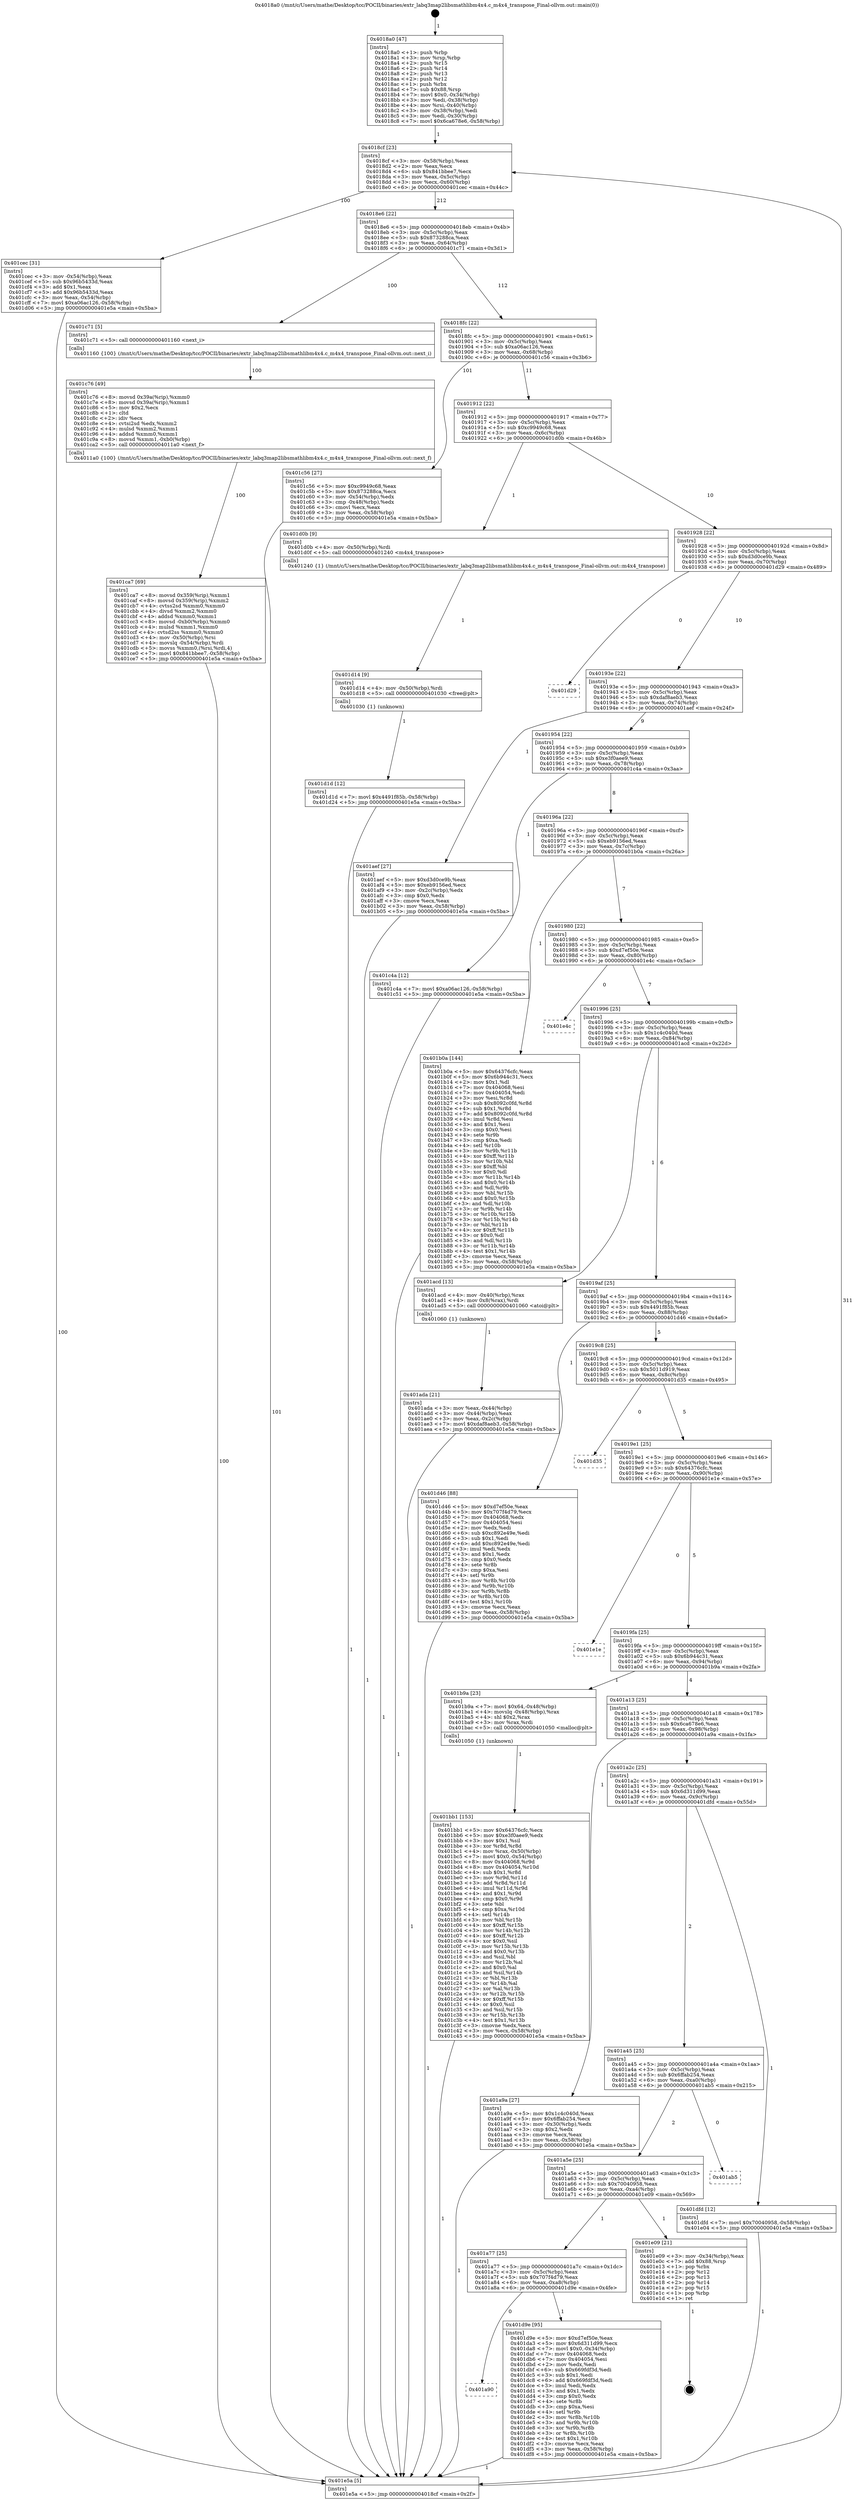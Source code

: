 digraph "0x4018a0" {
  label = "0x4018a0 (/mnt/c/Users/mathe/Desktop/tcc/POCII/binaries/extr_labq3map2libsmathlibm4x4.c_m4x4_transpose_Final-ollvm.out::main(0))"
  labelloc = "t"
  node[shape=record]

  Entry [label="",width=0.3,height=0.3,shape=circle,fillcolor=black,style=filled]
  "0x4018cf" [label="{
     0x4018cf [23]\l
     | [instrs]\l
     &nbsp;&nbsp;0x4018cf \<+3\>: mov -0x58(%rbp),%eax\l
     &nbsp;&nbsp;0x4018d2 \<+2\>: mov %eax,%ecx\l
     &nbsp;&nbsp;0x4018d4 \<+6\>: sub $0x841bbee7,%ecx\l
     &nbsp;&nbsp;0x4018da \<+3\>: mov %eax,-0x5c(%rbp)\l
     &nbsp;&nbsp;0x4018dd \<+3\>: mov %ecx,-0x60(%rbp)\l
     &nbsp;&nbsp;0x4018e0 \<+6\>: je 0000000000401cec \<main+0x44c\>\l
  }"]
  "0x401cec" [label="{
     0x401cec [31]\l
     | [instrs]\l
     &nbsp;&nbsp;0x401cec \<+3\>: mov -0x54(%rbp),%eax\l
     &nbsp;&nbsp;0x401cef \<+5\>: sub $0x96b5433d,%eax\l
     &nbsp;&nbsp;0x401cf4 \<+3\>: add $0x1,%eax\l
     &nbsp;&nbsp;0x401cf7 \<+5\>: add $0x96b5433d,%eax\l
     &nbsp;&nbsp;0x401cfc \<+3\>: mov %eax,-0x54(%rbp)\l
     &nbsp;&nbsp;0x401cff \<+7\>: movl $0xa06ac126,-0x58(%rbp)\l
     &nbsp;&nbsp;0x401d06 \<+5\>: jmp 0000000000401e5a \<main+0x5ba\>\l
  }"]
  "0x4018e6" [label="{
     0x4018e6 [22]\l
     | [instrs]\l
     &nbsp;&nbsp;0x4018e6 \<+5\>: jmp 00000000004018eb \<main+0x4b\>\l
     &nbsp;&nbsp;0x4018eb \<+3\>: mov -0x5c(%rbp),%eax\l
     &nbsp;&nbsp;0x4018ee \<+5\>: sub $0x873288ca,%eax\l
     &nbsp;&nbsp;0x4018f3 \<+3\>: mov %eax,-0x64(%rbp)\l
     &nbsp;&nbsp;0x4018f6 \<+6\>: je 0000000000401c71 \<main+0x3d1\>\l
  }"]
  Exit [label="",width=0.3,height=0.3,shape=circle,fillcolor=black,style=filled,peripheries=2]
  "0x401c71" [label="{
     0x401c71 [5]\l
     | [instrs]\l
     &nbsp;&nbsp;0x401c71 \<+5\>: call 0000000000401160 \<next_i\>\l
     | [calls]\l
     &nbsp;&nbsp;0x401160 \{100\} (/mnt/c/Users/mathe/Desktop/tcc/POCII/binaries/extr_labq3map2libsmathlibm4x4.c_m4x4_transpose_Final-ollvm.out::next_i)\l
  }"]
  "0x4018fc" [label="{
     0x4018fc [22]\l
     | [instrs]\l
     &nbsp;&nbsp;0x4018fc \<+5\>: jmp 0000000000401901 \<main+0x61\>\l
     &nbsp;&nbsp;0x401901 \<+3\>: mov -0x5c(%rbp),%eax\l
     &nbsp;&nbsp;0x401904 \<+5\>: sub $0xa06ac126,%eax\l
     &nbsp;&nbsp;0x401909 \<+3\>: mov %eax,-0x68(%rbp)\l
     &nbsp;&nbsp;0x40190c \<+6\>: je 0000000000401c56 \<main+0x3b6\>\l
  }"]
  "0x401a90" [label="{
     0x401a90\l
  }", style=dashed]
  "0x401c56" [label="{
     0x401c56 [27]\l
     | [instrs]\l
     &nbsp;&nbsp;0x401c56 \<+5\>: mov $0xc9949c68,%eax\l
     &nbsp;&nbsp;0x401c5b \<+5\>: mov $0x873288ca,%ecx\l
     &nbsp;&nbsp;0x401c60 \<+3\>: mov -0x54(%rbp),%edx\l
     &nbsp;&nbsp;0x401c63 \<+3\>: cmp -0x48(%rbp),%edx\l
     &nbsp;&nbsp;0x401c66 \<+3\>: cmovl %ecx,%eax\l
     &nbsp;&nbsp;0x401c69 \<+3\>: mov %eax,-0x58(%rbp)\l
     &nbsp;&nbsp;0x401c6c \<+5\>: jmp 0000000000401e5a \<main+0x5ba\>\l
  }"]
  "0x401912" [label="{
     0x401912 [22]\l
     | [instrs]\l
     &nbsp;&nbsp;0x401912 \<+5\>: jmp 0000000000401917 \<main+0x77\>\l
     &nbsp;&nbsp;0x401917 \<+3\>: mov -0x5c(%rbp),%eax\l
     &nbsp;&nbsp;0x40191a \<+5\>: sub $0xc9949c68,%eax\l
     &nbsp;&nbsp;0x40191f \<+3\>: mov %eax,-0x6c(%rbp)\l
     &nbsp;&nbsp;0x401922 \<+6\>: je 0000000000401d0b \<main+0x46b\>\l
  }"]
  "0x401d9e" [label="{
     0x401d9e [95]\l
     | [instrs]\l
     &nbsp;&nbsp;0x401d9e \<+5\>: mov $0xd7ef50e,%eax\l
     &nbsp;&nbsp;0x401da3 \<+5\>: mov $0x6d311d99,%ecx\l
     &nbsp;&nbsp;0x401da8 \<+7\>: movl $0x0,-0x34(%rbp)\l
     &nbsp;&nbsp;0x401daf \<+7\>: mov 0x404068,%edx\l
     &nbsp;&nbsp;0x401db6 \<+7\>: mov 0x404054,%esi\l
     &nbsp;&nbsp;0x401dbd \<+2\>: mov %edx,%edi\l
     &nbsp;&nbsp;0x401dbf \<+6\>: sub $0x669fdf3d,%edi\l
     &nbsp;&nbsp;0x401dc5 \<+3\>: sub $0x1,%edi\l
     &nbsp;&nbsp;0x401dc8 \<+6\>: add $0x669fdf3d,%edi\l
     &nbsp;&nbsp;0x401dce \<+3\>: imul %edi,%edx\l
     &nbsp;&nbsp;0x401dd1 \<+3\>: and $0x1,%edx\l
     &nbsp;&nbsp;0x401dd4 \<+3\>: cmp $0x0,%edx\l
     &nbsp;&nbsp;0x401dd7 \<+4\>: sete %r8b\l
     &nbsp;&nbsp;0x401ddb \<+3\>: cmp $0xa,%esi\l
     &nbsp;&nbsp;0x401dde \<+4\>: setl %r9b\l
     &nbsp;&nbsp;0x401de2 \<+3\>: mov %r8b,%r10b\l
     &nbsp;&nbsp;0x401de5 \<+3\>: and %r9b,%r10b\l
     &nbsp;&nbsp;0x401de8 \<+3\>: xor %r9b,%r8b\l
     &nbsp;&nbsp;0x401deb \<+3\>: or %r8b,%r10b\l
     &nbsp;&nbsp;0x401dee \<+4\>: test $0x1,%r10b\l
     &nbsp;&nbsp;0x401df2 \<+3\>: cmovne %ecx,%eax\l
     &nbsp;&nbsp;0x401df5 \<+3\>: mov %eax,-0x58(%rbp)\l
     &nbsp;&nbsp;0x401df8 \<+5\>: jmp 0000000000401e5a \<main+0x5ba\>\l
  }"]
  "0x401d0b" [label="{
     0x401d0b [9]\l
     | [instrs]\l
     &nbsp;&nbsp;0x401d0b \<+4\>: mov -0x50(%rbp),%rdi\l
     &nbsp;&nbsp;0x401d0f \<+5\>: call 0000000000401240 \<m4x4_transpose\>\l
     | [calls]\l
     &nbsp;&nbsp;0x401240 \{1\} (/mnt/c/Users/mathe/Desktop/tcc/POCII/binaries/extr_labq3map2libsmathlibm4x4.c_m4x4_transpose_Final-ollvm.out::m4x4_transpose)\l
  }"]
  "0x401928" [label="{
     0x401928 [22]\l
     | [instrs]\l
     &nbsp;&nbsp;0x401928 \<+5\>: jmp 000000000040192d \<main+0x8d\>\l
     &nbsp;&nbsp;0x40192d \<+3\>: mov -0x5c(%rbp),%eax\l
     &nbsp;&nbsp;0x401930 \<+5\>: sub $0xd3d0ce9b,%eax\l
     &nbsp;&nbsp;0x401935 \<+3\>: mov %eax,-0x70(%rbp)\l
     &nbsp;&nbsp;0x401938 \<+6\>: je 0000000000401d29 \<main+0x489\>\l
  }"]
  "0x401a77" [label="{
     0x401a77 [25]\l
     | [instrs]\l
     &nbsp;&nbsp;0x401a77 \<+5\>: jmp 0000000000401a7c \<main+0x1dc\>\l
     &nbsp;&nbsp;0x401a7c \<+3\>: mov -0x5c(%rbp),%eax\l
     &nbsp;&nbsp;0x401a7f \<+5\>: sub $0x707f4d79,%eax\l
     &nbsp;&nbsp;0x401a84 \<+6\>: mov %eax,-0xa8(%rbp)\l
     &nbsp;&nbsp;0x401a8a \<+6\>: je 0000000000401d9e \<main+0x4fe\>\l
  }"]
  "0x401d29" [label="{
     0x401d29\l
  }", style=dashed]
  "0x40193e" [label="{
     0x40193e [22]\l
     | [instrs]\l
     &nbsp;&nbsp;0x40193e \<+5\>: jmp 0000000000401943 \<main+0xa3\>\l
     &nbsp;&nbsp;0x401943 \<+3\>: mov -0x5c(%rbp),%eax\l
     &nbsp;&nbsp;0x401946 \<+5\>: sub $0xdaf8aeb3,%eax\l
     &nbsp;&nbsp;0x40194b \<+3\>: mov %eax,-0x74(%rbp)\l
     &nbsp;&nbsp;0x40194e \<+6\>: je 0000000000401aef \<main+0x24f\>\l
  }"]
  "0x401e09" [label="{
     0x401e09 [21]\l
     | [instrs]\l
     &nbsp;&nbsp;0x401e09 \<+3\>: mov -0x34(%rbp),%eax\l
     &nbsp;&nbsp;0x401e0c \<+7\>: add $0x88,%rsp\l
     &nbsp;&nbsp;0x401e13 \<+1\>: pop %rbx\l
     &nbsp;&nbsp;0x401e14 \<+2\>: pop %r12\l
     &nbsp;&nbsp;0x401e16 \<+2\>: pop %r13\l
     &nbsp;&nbsp;0x401e18 \<+2\>: pop %r14\l
     &nbsp;&nbsp;0x401e1a \<+2\>: pop %r15\l
     &nbsp;&nbsp;0x401e1c \<+1\>: pop %rbp\l
     &nbsp;&nbsp;0x401e1d \<+1\>: ret\l
  }"]
  "0x401aef" [label="{
     0x401aef [27]\l
     | [instrs]\l
     &nbsp;&nbsp;0x401aef \<+5\>: mov $0xd3d0ce9b,%eax\l
     &nbsp;&nbsp;0x401af4 \<+5\>: mov $0xeb9156ed,%ecx\l
     &nbsp;&nbsp;0x401af9 \<+3\>: mov -0x2c(%rbp),%edx\l
     &nbsp;&nbsp;0x401afc \<+3\>: cmp $0x0,%edx\l
     &nbsp;&nbsp;0x401aff \<+3\>: cmove %ecx,%eax\l
     &nbsp;&nbsp;0x401b02 \<+3\>: mov %eax,-0x58(%rbp)\l
     &nbsp;&nbsp;0x401b05 \<+5\>: jmp 0000000000401e5a \<main+0x5ba\>\l
  }"]
  "0x401954" [label="{
     0x401954 [22]\l
     | [instrs]\l
     &nbsp;&nbsp;0x401954 \<+5\>: jmp 0000000000401959 \<main+0xb9\>\l
     &nbsp;&nbsp;0x401959 \<+3\>: mov -0x5c(%rbp),%eax\l
     &nbsp;&nbsp;0x40195c \<+5\>: sub $0xe3f0aee9,%eax\l
     &nbsp;&nbsp;0x401961 \<+3\>: mov %eax,-0x78(%rbp)\l
     &nbsp;&nbsp;0x401964 \<+6\>: je 0000000000401c4a \<main+0x3aa\>\l
  }"]
  "0x401a5e" [label="{
     0x401a5e [25]\l
     | [instrs]\l
     &nbsp;&nbsp;0x401a5e \<+5\>: jmp 0000000000401a63 \<main+0x1c3\>\l
     &nbsp;&nbsp;0x401a63 \<+3\>: mov -0x5c(%rbp),%eax\l
     &nbsp;&nbsp;0x401a66 \<+5\>: sub $0x70040958,%eax\l
     &nbsp;&nbsp;0x401a6b \<+6\>: mov %eax,-0xa4(%rbp)\l
     &nbsp;&nbsp;0x401a71 \<+6\>: je 0000000000401e09 \<main+0x569\>\l
  }"]
  "0x401c4a" [label="{
     0x401c4a [12]\l
     | [instrs]\l
     &nbsp;&nbsp;0x401c4a \<+7\>: movl $0xa06ac126,-0x58(%rbp)\l
     &nbsp;&nbsp;0x401c51 \<+5\>: jmp 0000000000401e5a \<main+0x5ba\>\l
  }"]
  "0x40196a" [label="{
     0x40196a [22]\l
     | [instrs]\l
     &nbsp;&nbsp;0x40196a \<+5\>: jmp 000000000040196f \<main+0xcf\>\l
     &nbsp;&nbsp;0x40196f \<+3\>: mov -0x5c(%rbp),%eax\l
     &nbsp;&nbsp;0x401972 \<+5\>: sub $0xeb9156ed,%eax\l
     &nbsp;&nbsp;0x401977 \<+3\>: mov %eax,-0x7c(%rbp)\l
     &nbsp;&nbsp;0x40197a \<+6\>: je 0000000000401b0a \<main+0x26a\>\l
  }"]
  "0x401ab5" [label="{
     0x401ab5\l
  }", style=dashed]
  "0x401b0a" [label="{
     0x401b0a [144]\l
     | [instrs]\l
     &nbsp;&nbsp;0x401b0a \<+5\>: mov $0x64376cfc,%eax\l
     &nbsp;&nbsp;0x401b0f \<+5\>: mov $0x6b944c31,%ecx\l
     &nbsp;&nbsp;0x401b14 \<+2\>: mov $0x1,%dl\l
     &nbsp;&nbsp;0x401b16 \<+7\>: mov 0x404068,%esi\l
     &nbsp;&nbsp;0x401b1d \<+7\>: mov 0x404054,%edi\l
     &nbsp;&nbsp;0x401b24 \<+3\>: mov %esi,%r8d\l
     &nbsp;&nbsp;0x401b27 \<+7\>: sub $0x8092c0fd,%r8d\l
     &nbsp;&nbsp;0x401b2e \<+4\>: sub $0x1,%r8d\l
     &nbsp;&nbsp;0x401b32 \<+7\>: add $0x8092c0fd,%r8d\l
     &nbsp;&nbsp;0x401b39 \<+4\>: imul %r8d,%esi\l
     &nbsp;&nbsp;0x401b3d \<+3\>: and $0x1,%esi\l
     &nbsp;&nbsp;0x401b40 \<+3\>: cmp $0x0,%esi\l
     &nbsp;&nbsp;0x401b43 \<+4\>: sete %r9b\l
     &nbsp;&nbsp;0x401b47 \<+3\>: cmp $0xa,%edi\l
     &nbsp;&nbsp;0x401b4a \<+4\>: setl %r10b\l
     &nbsp;&nbsp;0x401b4e \<+3\>: mov %r9b,%r11b\l
     &nbsp;&nbsp;0x401b51 \<+4\>: xor $0xff,%r11b\l
     &nbsp;&nbsp;0x401b55 \<+3\>: mov %r10b,%bl\l
     &nbsp;&nbsp;0x401b58 \<+3\>: xor $0xff,%bl\l
     &nbsp;&nbsp;0x401b5b \<+3\>: xor $0x0,%dl\l
     &nbsp;&nbsp;0x401b5e \<+3\>: mov %r11b,%r14b\l
     &nbsp;&nbsp;0x401b61 \<+4\>: and $0x0,%r14b\l
     &nbsp;&nbsp;0x401b65 \<+3\>: and %dl,%r9b\l
     &nbsp;&nbsp;0x401b68 \<+3\>: mov %bl,%r15b\l
     &nbsp;&nbsp;0x401b6b \<+4\>: and $0x0,%r15b\l
     &nbsp;&nbsp;0x401b6f \<+3\>: and %dl,%r10b\l
     &nbsp;&nbsp;0x401b72 \<+3\>: or %r9b,%r14b\l
     &nbsp;&nbsp;0x401b75 \<+3\>: or %r10b,%r15b\l
     &nbsp;&nbsp;0x401b78 \<+3\>: xor %r15b,%r14b\l
     &nbsp;&nbsp;0x401b7b \<+3\>: or %bl,%r11b\l
     &nbsp;&nbsp;0x401b7e \<+4\>: xor $0xff,%r11b\l
     &nbsp;&nbsp;0x401b82 \<+3\>: or $0x0,%dl\l
     &nbsp;&nbsp;0x401b85 \<+3\>: and %dl,%r11b\l
     &nbsp;&nbsp;0x401b88 \<+3\>: or %r11b,%r14b\l
     &nbsp;&nbsp;0x401b8b \<+4\>: test $0x1,%r14b\l
     &nbsp;&nbsp;0x401b8f \<+3\>: cmovne %ecx,%eax\l
     &nbsp;&nbsp;0x401b92 \<+3\>: mov %eax,-0x58(%rbp)\l
     &nbsp;&nbsp;0x401b95 \<+5\>: jmp 0000000000401e5a \<main+0x5ba\>\l
  }"]
  "0x401980" [label="{
     0x401980 [22]\l
     | [instrs]\l
     &nbsp;&nbsp;0x401980 \<+5\>: jmp 0000000000401985 \<main+0xe5\>\l
     &nbsp;&nbsp;0x401985 \<+3\>: mov -0x5c(%rbp),%eax\l
     &nbsp;&nbsp;0x401988 \<+5\>: sub $0xd7ef50e,%eax\l
     &nbsp;&nbsp;0x40198d \<+3\>: mov %eax,-0x80(%rbp)\l
     &nbsp;&nbsp;0x401990 \<+6\>: je 0000000000401e4c \<main+0x5ac\>\l
  }"]
  "0x401a45" [label="{
     0x401a45 [25]\l
     | [instrs]\l
     &nbsp;&nbsp;0x401a45 \<+5\>: jmp 0000000000401a4a \<main+0x1aa\>\l
     &nbsp;&nbsp;0x401a4a \<+3\>: mov -0x5c(%rbp),%eax\l
     &nbsp;&nbsp;0x401a4d \<+5\>: sub $0x6ffab254,%eax\l
     &nbsp;&nbsp;0x401a52 \<+6\>: mov %eax,-0xa0(%rbp)\l
     &nbsp;&nbsp;0x401a58 \<+6\>: je 0000000000401ab5 \<main+0x215\>\l
  }"]
  "0x401e4c" [label="{
     0x401e4c\l
  }", style=dashed]
  "0x401996" [label="{
     0x401996 [25]\l
     | [instrs]\l
     &nbsp;&nbsp;0x401996 \<+5\>: jmp 000000000040199b \<main+0xfb\>\l
     &nbsp;&nbsp;0x40199b \<+3\>: mov -0x5c(%rbp),%eax\l
     &nbsp;&nbsp;0x40199e \<+5\>: sub $0x1c4c040d,%eax\l
     &nbsp;&nbsp;0x4019a3 \<+6\>: mov %eax,-0x84(%rbp)\l
     &nbsp;&nbsp;0x4019a9 \<+6\>: je 0000000000401acd \<main+0x22d\>\l
  }"]
  "0x401dfd" [label="{
     0x401dfd [12]\l
     | [instrs]\l
     &nbsp;&nbsp;0x401dfd \<+7\>: movl $0x70040958,-0x58(%rbp)\l
     &nbsp;&nbsp;0x401e04 \<+5\>: jmp 0000000000401e5a \<main+0x5ba\>\l
  }"]
  "0x401acd" [label="{
     0x401acd [13]\l
     | [instrs]\l
     &nbsp;&nbsp;0x401acd \<+4\>: mov -0x40(%rbp),%rax\l
     &nbsp;&nbsp;0x401ad1 \<+4\>: mov 0x8(%rax),%rdi\l
     &nbsp;&nbsp;0x401ad5 \<+5\>: call 0000000000401060 \<atoi@plt\>\l
     | [calls]\l
     &nbsp;&nbsp;0x401060 \{1\} (unknown)\l
  }"]
  "0x4019af" [label="{
     0x4019af [25]\l
     | [instrs]\l
     &nbsp;&nbsp;0x4019af \<+5\>: jmp 00000000004019b4 \<main+0x114\>\l
     &nbsp;&nbsp;0x4019b4 \<+3\>: mov -0x5c(%rbp),%eax\l
     &nbsp;&nbsp;0x4019b7 \<+5\>: sub $0x4491f85b,%eax\l
     &nbsp;&nbsp;0x4019bc \<+6\>: mov %eax,-0x88(%rbp)\l
     &nbsp;&nbsp;0x4019c2 \<+6\>: je 0000000000401d46 \<main+0x4a6\>\l
  }"]
  "0x401d1d" [label="{
     0x401d1d [12]\l
     | [instrs]\l
     &nbsp;&nbsp;0x401d1d \<+7\>: movl $0x4491f85b,-0x58(%rbp)\l
     &nbsp;&nbsp;0x401d24 \<+5\>: jmp 0000000000401e5a \<main+0x5ba\>\l
  }"]
  "0x401d46" [label="{
     0x401d46 [88]\l
     | [instrs]\l
     &nbsp;&nbsp;0x401d46 \<+5\>: mov $0xd7ef50e,%eax\l
     &nbsp;&nbsp;0x401d4b \<+5\>: mov $0x707f4d79,%ecx\l
     &nbsp;&nbsp;0x401d50 \<+7\>: mov 0x404068,%edx\l
     &nbsp;&nbsp;0x401d57 \<+7\>: mov 0x404054,%esi\l
     &nbsp;&nbsp;0x401d5e \<+2\>: mov %edx,%edi\l
     &nbsp;&nbsp;0x401d60 \<+6\>: sub $0xc892e49e,%edi\l
     &nbsp;&nbsp;0x401d66 \<+3\>: sub $0x1,%edi\l
     &nbsp;&nbsp;0x401d69 \<+6\>: add $0xc892e49e,%edi\l
     &nbsp;&nbsp;0x401d6f \<+3\>: imul %edi,%edx\l
     &nbsp;&nbsp;0x401d72 \<+3\>: and $0x1,%edx\l
     &nbsp;&nbsp;0x401d75 \<+3\>: cmp $0x0,%edx\l
     &nbsp;&nbsp;0x401d78 \<+4\>: sete %r8b\l
     &nbsp;&nbsp;0x401d7c \<+3\>: cmp $0xa,%esi\l
     &nbsp;&nbsp;0x401d7f \<+4\>: setl %r9b\l
     &nbsp;&nbsp;0x401d83 \<+3\>: mov %r8b,%r10b\l
     &nbsp;&nbsp;0x401d86 \<+3\>: and %r9b,%r10b\l
     &nbsp;&nbsp;0x401d89 \<+3\>: xor %r9b,%r8b\l
     &nbsp;&nbsp;0x401d8c \<+3\>: or %r8b,%r10b\l
     &nbsp;&nbsp;0x401d8f \<+4\>: test $0x1,%r10b\l
     &nbsp;&nbsp;0x401d93 \<+3\>: cmovne %ecx,%eax\l
     &nbsp;&nbsp;0x401d96 \<+3\>: mov %eax,-0x58(%rbp)\l
     &nbsp;&nbsp;0x401d99 \<+5\>: jmp 0000000000401e5a \<main+0x5ba\>\l
  }"]
  "0x4019c8" [label="{
     0x4019c8 [25]\l
     | [instrs]\l
     &nbsp;&nbsp;0x4019c8 \<+5\>: jmp 00000000004019cd \<main+0x12d\>\l
     &nbsp;&nbsp;0x4019cd \<+3\>: mov -0x5c(%rbp),%eax\l
     &nbsp;&nbsp;0x4019d0 \<+5\>: sub $0x5011d919,%eax\l
     &nbsp;&nbsp;0x4019d5 \<+6\>: mov %eax,-0x8c(%rbp)\l
     &nbsp;&nbsp;0x4019db \<+6\>: je 0000000000401d35 \<main+0x495\>\l
  }"]
  "0x401d14" [label="{
     0x401d14 [9]\l
     | [instrs]\l
     &nbsp;&nbsp;0x401d14 \<+4\>: mov -0x50(%rbp),%rdi\l
     &nbsp;&nbsp;0x401d18 \<+5\>: call 0000000000401030 \<free@plt\>\l
     | [calls]\l
     &nbsp;&nbsp;0x401030 \{1\} (unknown)\l
  }"]
  "0x401d35" [label="{
     0x401d35\l
  }", style=dashed]
  "0x4019e1" [label="{
     0x4019e1 [25]\l
     | [instrs]\l
     &nbsp;&nbsp;0x4019e1 \<+5\>: jmp 00000000004019e6 \<main+0x146\>\l
     &nbsp;&nbsp;0x4019e6 \<+3\>: mov -0x5c(%rbp),%eax\l
     &nbsp;&nbsp;0x4019e9 \<+5\>: sub $0x64376cfc,%eax\l
     &nbsp;&nbsp;0x4019ee \<+6\>: mov %eax,-0x90(%rbp)\l
     &nbsp;&nbsp;0x4019f4 \<+6\>: je 0000000000401e1e \<main+0x57e\>\l
  }"]
  "0x401ca7" [label="{
     0x401ca7 [69]\l
     | [instrs]\l
     &nbsp;&nbsp;0x401ca7 \<+8\>: movsd 0x359(%rip),%xmm1\l
     &nbsp;&nbsp;0x401caf \<+8\>: movsd 0x359(%rip),%xmm2\l
     &nbsp;&nbsp;0x401cb7 \<+4\>: cvtss2sd %xmm0,%xmm0\l
     &nbsp;&nbsp;0x401cbb \<+4\>: divsd %xmm2,%xmm0\l
     &nbsp;&nbsp;0x401cbf \<+4\>: addsd %xmm0,%xmm1\l
     &nbsp;&nbsp;0x401cc3 \<+8\>: movsd -0xb0(%rbp),%xmm0\l
     &nbsp;&nbsp;0x401ccb \<+4\>: mulsd %xmm1,%xmm0\l
     &nbsp;&nbsp;0x401ccf \<+4\>: cvtsd2ss %xmm0,%xmm0\l
     &nbsp;&nbsp;0x401cd3 \<+4\>: mov -0x50(%rbp),%rsi\l
     &nbsp;&nbsp;0x401cd7 \<+4\>: movslq -0x54(%rbp),%rdi\l
     &nbsp;&nbsp;0x401cdb \<+5\>: movss %xmm0,(%rsi,%rdi,4)\l
     &nbsp;&nbsp;0x401ce0 \<+7\>: movl $0x841bbee7,-0x58(%rbp)\l
     &nbsp;&nbsp;0x401ce7 \<+5\>: jmp 0000000000401e5a \<main+0x5ba\>\l
  }"]
  "0x401e1e" [label="{
     0x401e1e\l
  }", style=dashed]
  "0x4019fa" [label="{
     0x4019fa [25]\l
     | [instrs]\l
     &nbsp;&nbsp;0x4019fa \<+5\>: jmp 00000000004019ff \<main+0x15f\>\l
     &nbsp;&nbsp;0x4019ff \<+3\>: mov -0x5c(%rbp),%eax\l
     &nbsp;&nbsp;0x401a02 \<+5\>: sub $0x6b944c31,%eax\l
     &nbsp;&nbsp;0x401a07 \<+6\>: mov %eax,-0x94(%rbp)\l
     &nbsp;&nbsp;0x401a0d \<+6\>: je 0000000000401b9a \<main+0x2fa\>\l
  }"]
  "0x401c76" [label="{
     0x401c76 [49]\l
     | [instrs]\l
     &nbsp;&nbsp;0x401c76 \<+8\>: movsd 0x39a(%rip),%xmm0\l
     &nbsp;&nbsp;0x401c7e \<+8\>: movsd 0x39a(%rip),%xmm1\l
     &nbsp;&nbsp;0x401c86 \<+5\>: mov $0x2,%ecx\l
     &nbsp;&nbsp;0x401c8b \<+1\>: cltd\l
     &nbsp;&nbsp;0x401c8c \<+2\>: idiv %ecx\l
     &nbsp;&nbsp;0x401c8e \<+4\>: cvtsi2sd %edx,%xmm2\l
     &nbsp;&nbsp;0x401c92 \<+4\>: mulsd %xmm2,%xmm1\l
     &nbsp;&nbsp;0x401c96 \<+4\>: addsd %xmm0,%xmm1\l
     &nbsp;&nbsp;0x401c9a \<+8\>: movsd %xmm1,-0xb0(%rbp)\l
     &nbsp;&nbsp;0x401ca2 \<+5\>: call 00000000004011a0 \<next_f\>\l
     | [calls]\l
     &nbsp;&nbsp;0x4011a0 \{100\} (/mnt/c/Users/mathe/Desktop/tcc/POCII/binaries/extr_labq3map2libsmathlibm4x4.c_m4x4_transpose_Final-ollvm.out::next_f)\l
  }"]
  "0x401b9a" [label="{
     0x401b9a [23]\l
     | [instrs]\l
     &nbsp;&nbsp;0x401b9a \<+7\>: movl $0x64,-0x48(%rbp)\l
     &nbsp;&nbsp;0x401ba1 \<+4\>: movslq -0x48(%rbp),%rax\l
     &nbsp;&nbsp;0x401ba5 \<+4\>: shl $0x2,%rax\l
     &nbsp;&nbsp;0x401ba9 \<+3\>: mov %rax,%rdi\l
     &nbsp;&nbsp;0x401bac \<+5\>: call 0000000000401050 \<malloc@plt\>\l
     | [calls]\l
     &nbsp;&nbsp;0x401050 \{1\} (unknown)\l
  }"]
  "0x401a13" [label="{
     0x401a13 [25]\l
     | [instrs]\l
     &nbsp;&nbsp;0x401a13 \<+5\>: jmp 0000000000401a18 \<main+0x178\>\l
     &nbsp;&nbsp;0x401a18 \<+3\>: mov -0x5c(%rbp),%eax\l
     &nbsp;&nbsp;0x401a1b \<+5\>: sub $0x6ca678e6,%eax\l
     &nbsp;&nbsp;0x401a20 \<+6\>: mov %eax,-0x98(%rbp)\l
     &nbsp;&nbsp;0x401a26 \<+6\>: je 0000000000401a9a \<main+0x1fa\>\l
  }"]
  "0x401bb1" [label="{
     0x401bb1 [153]\l
     | [instrs]\l
     &nbsp;&nbsp;0x401bb1 \<+5\>: mov $0x64376cfc,%ecx\l
     &nbsp;&nbsp;0x401bb6 \<+5\>: mov $0xe3f0aee9,%edx\l
     &nbsp;&nbsp;0x401bbb \<+3\>: mov $0x1,%sil\l
     &nbsp;&nbsp;0x401bbe \<+3\>: xor %r8d,%r8d\l
     &nbsp;&nbsp;0x401bc1 \<+4\>: mov %rax,-0x50(%rbp)\l
     &nbsp;&nbsp;0x401bc5 \<+7\>: movl $0x0,-0x54(%rbp)\l
     &nbsp;&nbsp;0x401bcc \<+8\>: mov 0x404068,%r9d\l
     &nbsp;&nbsp;0x401bd4 \<+8\>: mov 0x404054,%r10d\l
     &nbsp;&nbsp;0x401bdc \<+4\>: sub $0x1,%r8d\l
     &nbsp;&nbsp;0x401be0 \<+3\>: mov %r9d,%r11d\l
     &nbsp;&nbsp;0x401be3 \<+3\>: add %r8d,%r11d\l
     &nbsp;&nbsp;0x401be6 \<+4\>: imul %r11d,%r9d\l
     &nbsp;&nbsp;0x401bea \<+4\>: and $0x1,%r9d\l
     &nbsp;&nbsp;0x401bee \<+4\>: cmp $0x0,%r9d\l
     &nbsp;&nbsp;0x401bf2 \<+3\>: sete %bl\l
     &nbsp;&nbsp;0x401bf5 \<+4\>: cmp $0xa,%r10d\l
     &nbsp;&nbsp;0x401bf9 \<+4\>: setl %r14b\l
     &nbsp;&nbsp;0x401bfd \<+3\>: mov %bl,%r15b\l
     &nbsp;&nbsp;0x401c00 \<+4\>: xor $0xff,%r15b\l
     &nbsp;&nbsp;0x401c04 \<+3\>: mov %r14b,%r12b\l
     &nbsp;&nbsp;0x401c07 \<+4\>: xor $0xff,%r12b\l
     &nbsp;&nbsp;0x401c0b \<+4\>: xor $0x0,%sil\l
     &nbsp;&nbsp;0x401c0f \<+3\>: mov %r15b,%r13b\l
     &nbsp;&nbsp;0x401c12 \<+4\>: and $0x0,%r13b\l
     &nbsp;&nbsp;0x401c16 \<+3\>: and %sil,%bl\l
     &nbsp;&nbsp;0x401c19 \<+3\>: mov %r12b,%al\l
     &nbsp;&nbsp;0x401c1c \<+2\>: and $0x0,%al\l
     &nbsp;&nbsp;0x401c1e \<+3\>: and %sil,%r14b\l
     &nbsp;&nbsp;0x401c21 \<+3\>: or %bl,%r13b\l
     &nbsp;&nbsp;0x401c24 \<+3\>: or %r14b,%al\l
     &nbsp;&nbsp;0x401c27 \<+3\>: xor %al,%r13b\l
     &nbsp;&nbsp;0x401c2a \<+3\>: or %r12b,%r15b\l
     &nbsp;&nbsp;0x401c2d \<+4\>: xor $0xff,%r15b\l
     &nbsp;&nbsp;0x401c31 \<+4\>: or $0x0,%sil\l
     &nbsp;&nbsp;0x401c35 \<+3\>: and %sil,%r15b\l
     &nbsp;&nbsp;0x401c38 \<+3\>: or %r15b,%r13b\l
     &nbsp;&nbsp;0x401c3b \<+4\>: test $0x1,%r13b\l
     &nbsp;&nbsp;0x401c3f \<+3\>: cmovne %edx,%ecx\l
     &nbsp;&nbsp;0x401c42 \<+3\>: mov %ecx,-0x58(%rbp)\l
     &nbsp;&nbsp;0x401c45 \<+5\>: jmp 0000000000401e5a \<main+0x5ba\>\l
  }"]
  "0x401a9a" [label="{
     0x401a9a [27]\l
     | [instrs]\l
     &nbsp;&nbsp;0x401a9a \<+5\>: mov $0x1c4c040d,%eax\l
     &nbsp;&nbsp;0x401a9f \<+5\>: mov $0x6ffab254,%ecx\l
     &nbsp;&nbsp;0x401aa4 \<+3\>: mov -0x30(%rbp),%edx\l
     &nbsp;&nbsp;0x401aa7 \<+3\>: cmp $0x2,%edx\l
     &nbsp;&nbsp;0x401aaa \<+3\>: cmovne %ecx,%eax\l
     &nbsp;&nbsp;0x401aad \<+3\>: mov %eax,-0x58(%rbp)\l
     &nbsp;&nbsp;0x401ab0 \<+5\>: jmp 0000000000401e5a \<main+0x5ba\>\l
  }"]
  "0x401a2c" [label="{
     0x401a2c [25]\l
     | [instrs]\l
     &nbsp;&nbsp;0x401a2c \<+5\>: jmp 0000000000401a31 \<main+0x191\>\l
     &nbsp;&nbsp;0x401a31 \<+3\>: mov -0x5c(%rbp),%eax\l
     &nbsp;&nbsp;0x401a34 \<+5\>: sub $0x6d311d99,%eax\l
     &nbsp;&nbsp;0x401a39 \<+6\>: mov %eax,-0x9c(%rbp)\l
     &nbsp;&nbsp;0x401a3f \<+6\>: je 0000000000401dfd \<main+0x55d\>\l
  }"]
  "0x401e5a" [label="{
     0x401e5a [5]\l
     | [instrs]\l
     &nbsp;&nbsp;0x401e5a \<+5\>: jmp 00000000004018cf \<main+0x2f\>\l
  }"]
  "0x4018a0" [label="{
     0x4018a0 [47]\l
     | [instrs]\l
     &nbsp;&nbsp;0x4018a0 \<+1\>: push %rbp\l
     &nbsp;&nbsp;0x4018a1 \<+3\>: mov %rsp,%rbp\l
     &nbsp;&nbsp;0x4018a4 \<+2\>: push %r15\l
     &nbsp;&nbsp;0x4018a6 \<+2\>: push %r14\l
     &nbsp;&nbsp;0x4018a8 \<+2\>: push %r13\l
     &nbsp;&nbsp;0x4018aa \<+2\>: push %r12\l
     &nbsp;&nbsp;0x4018ac \<+1\>: push %rbx\l
     &nbsp;&nbsp;0x4018ad \<+7\>: sub $0x88,%rsp\l
     &nbsp;&nbsp;0x4018b4 \<+7\>: movl $0x0,-0x34(%rbp)\l
     &nbsp;&nbsp;0x4018bb \<+3\>: mov %edi,-0x38(%rbp)\l
     &nbsp;&nbsp;0x4018be \<+4\>: mov %rsi,-0x40(%rbp)\l
     &nbsp;&nbsp;0x4018c2 \<+3\>: mov -0x38(%rbp),%edi\l
     &nbsp;&nbsp;0x4018c5 \<+3\>: mov %edi,-0x30(%rbp)\l
     &nbsp;&nbsp;0x4018c8 \<+7\>: movl $0x6ca678e6,-0x58(%rbp)\l
  }"]
  "0x401ada" [label="{
     0x401ada [21]\l
     | [instrs]\l
     &nbsp;&nbsp;0x401ada \<+3\>: mov %eax,-0x44(%rbp)\l
     &nbsp;&nbsp;0x401add \<+3\>: mov -0x44(%rbp),%eax\l
     &nbsp;&nbsp;0x401ae0 \<+3\>: mov %eax,-0x2c(%rbp)\l
     &nbsp;&nbsp;0x401ae3 \<+7\>: movl $0xdaf8aeb3,-0x58(%rbp)\l
     &nbsp;&nbsp;0x401aea \<+5\>: jmp 0000000000401e5a \<main+0x5ba\>\l
  }"]
  Entry -> "0x4018a0" [label=" 1"]
  "0x4018cf" -> "0x401cec" [label=" 100"]
  "0x4018cf" -> "0x4018e6" [label=" 212"]
  "0x401e09" -> Exit [label=" 1"]
  "0x4018e6" -> "0x401c71" [label=" 100"]
  "0x4018e6" -> "0x4018fc" [label=" 112"]
  "0x401dfd" -> "0x401e5a" [label=" 1"]
  "0x4018fc" -> "0x401c56" [label=" 101"]
  "0x4018fc" -> "0x401912" [label=" 11"]
  "0x401d9e" -> "0x401e5a" [label=" 1"]
  "0x401912" -> "0x401d0b" [label=" 1"]
  "0x401912" -> "0x401928" [label=" 10"]
  "0x401a77" -> "0x401a90" [label=" 0"]
  "0x401928" -> "0x401d29" [label=" 0"]
  "0x401928" -> "0x40193e" [label=" 10"]
  "0x401a77" -> "0x401d9e" [label=" 1"]
  "0x40193e" -> "0x401aef" [label=" 1"]
  "0x40193e" -> "0x401954" [label=" 9"]
  "0x401a5e" -> "0x401a77" [label=" 1"]
  "0x401954" -> "0x401c4a" [label=" 1"]
  "0x401954" -> "0x40196a" [label=" 8"]
  "0x401a5e" -> "0x401e09" [label=" 1"]
  "0x40196a" -> "0x401b0a" [label=" 1"]
  "0x40196a" -> "0x401980" [label=" 7"]
  "0x401a45" -> "0x401a5e" [label=" 2"]
  "0x401980" -> "0x401e4c" [label=" 0"]
  "0x401980" -> "0x401996" [label=" 7"]
  "0x401a45" -> "0x401ab5" [label=" 0"]
  "0x401996" -> "0x401acd" [label=" 1"]
  "0x401996" -> "0x4019af" [label=" 6"]
  "0x401a2c" -> "0x401a45" [label=" 2"]
  "0x4019af" -> "0x401d46" [label=" 1"]
  "0x4019af" -> "0x4019c8" [label=" 5"]
  "0x401a2c" -> "0x401dfd" [label=" 1"]
  "0x4019c8" -> "0x401d35" [label=" 0"]
  "0x4019c8" -> "0x4019e1" [label=" 5"]
  "0x401d46" -> "0x401e5a" [label=" 1"]
  "0x4019e1" -> "0x401e1e" [label=" 0"]
  "0x4019e1" -> "0x4019fa" [label=" 5"]
  "0x401d1d" -> "0x401e5a" [label=" 1"]
  "0x4019fa" -> "0x401b9a" [label=" 1"]
  "0x4019fa" -> "0x401a13" [label=" 4"]
  "0x401d14" -> "0x401d1d" [label=" 1"]
  "0x401a13" -> "0x401a9a" [label=" 1"]
  "0x401a13" -> "0x401a2c" [label=" 3"]
  "0x401a9a" -> "0x401e5a" [label=" 1"]
  "0x4018a0" -> "0x4018cf" [label=" 1"]
  "0x401e5a" -> "0x4018cf" [label=" 311"]
  "0x401acd" -> "0x401ada" [label=" 1"]
  "0x401ada" -> "0x401e5a" [label=" 1"]
  "0x401aef" -> "0x401e5a" [label=" 1"]
  "0x401b0a" -> "0x401e5a" [label=" 1"]
  "0x401b9a" -> "0x401bb1" [label=" 1"]
  "0x401bb1" -> "0x401e5a" [label=" 1"]
  "0x401c4a" -> "0x401e5a" [label=" 1"]
  "0x401c56" -> "0x401e5a" [label=" 101"]
  "0x401c71" -> "0x401c76" [label=" 100"]
  "0x401c76" -> "0x401ca7" [label=" 100"]
  "0x401ca7" -> "0x401e5a" [label=" 100"]
  "0x401cec" -> "0x401e5a" [label=" 100"]
  "0x401d0b" -> "0x401d14" [label=" 1"]
}
